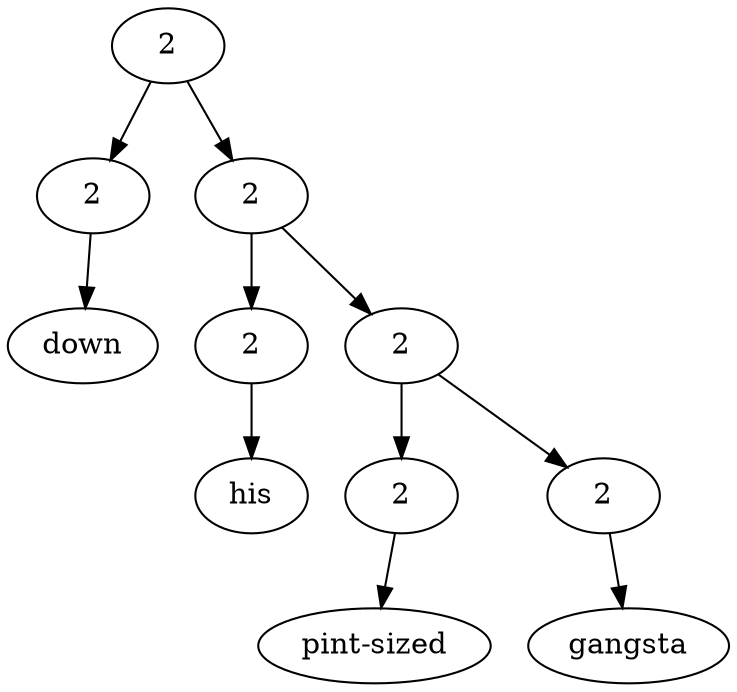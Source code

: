 digraph G{Node0 [label="2"]
Node0 -> Node1
Node0 -> Node3
Node1 [label="2"]
Node1 -> Node2
Node3 [label="2"]
Node3 -> Node4
Node3 -> Node6
Node2 [label="down"]
Node4 [label="2"]
Node4 -> Node5
Node6 [label="2"]
Node6 -> Node7
Node6 -> Node9
Node5 [label="his"]
Node7 [label="2"]
Node7 -> Node8
Node9 [label="2"]
Node9 -> Node10
Node8 [label="pint-sized"]
Node10 [label="gangsta"]
}